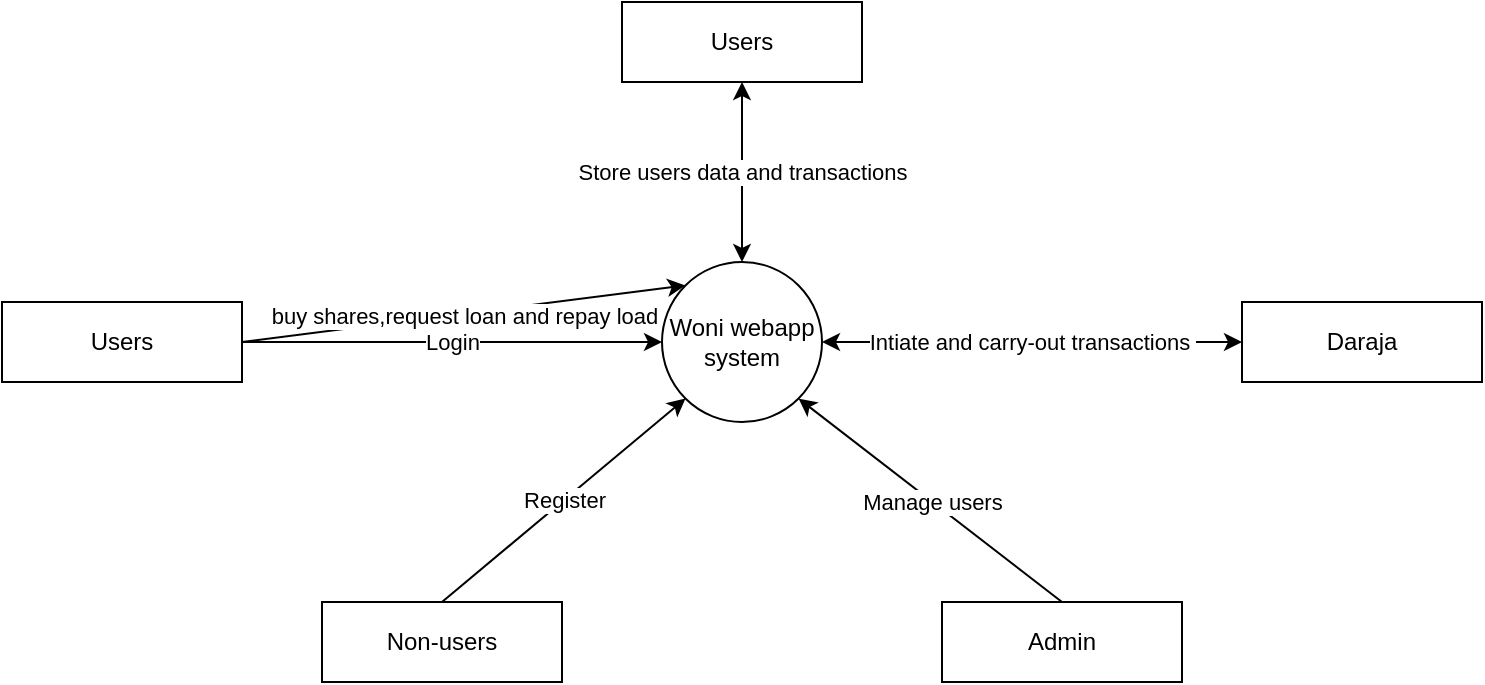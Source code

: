 <mxfile version="24.7.7">
  <diagram name="Page-1" id="_e8-4-aHgXZ9-eKVk7VA">
    <mxGraphModel dx="756" dy="410" grid="1" gridSize="10" guides="1" tooltips="1" connect="1" arrows="1" fold="1" page="1" pageScale="1" pageWidth="827" pageHeight="1169" math="0" shadow="0">
      <root>
        <mxCell id="0" />
        <mxCell id="1" parent="0" />
        <mxCell id="vE26ocIKEddvzMR-_8ut-1" value="Woni webapp&lt;div&gt;system&lt;/div&gt;" style="ellipse;whiteSpace=wrap;html=1;aspect=fixed;" vertex="1" parent="1">
          <mxGeometry x="350" y="180" width="80" height="80" as="geometry" />
        </mxCell>
        <mxCell id="vE26ocIKEddvzMR-_8ut-3" value="Users" style="rounded=0;whiteSpace=wrap;html=1;" vertex="1" parent="1">
          <mxGeometry x="330" y="50" width="120" height="40" as="geometry" />
        </mxCell>
        <mxCell id="vE26ocIKEddvzMR-_8ut-4" value="Daraja" style="rounded=0;whiteSpace=wrap;html=1;" vertex="1" parent="1">
          <mxGeometry x="640" y="200" width="120" height="40" as="geometry" />
        </mxCell>
        <mxCell id="vE26ocIKEddvzMR-_8ut-5" value="Non-users" style="rounded=0;whiteSpace=wrap;html=1;" vertex="1" parent="1">
          <mxGeometry x="180" y="350" width="120" height="40" as="geometry" />
        </mxCell>
        <mxCell id="vE26ocIKEddvzMR-_8ut-6" value="Users" style="rounded=0;whiteSpace=wrap;html=1;" vertex="1" parent="1">
          <mxGeometry x="20" y="200" width="120" height="40" as="geometry" />
        </mxCell>
        <mxCell id="vE26ocIKEddvzMR-_8ut-7" value="Admin" style="rounded=0;whiteSpace=wrap;html=1;" vertex="1" parent="1">
          <mxGeometry x="490" y="350" width="120" height="40" as="geometry" />
        </mxCell>
        <mxCell id="vE26ocIKEddvzMR-_8ut-9" value="" style="endArrow=classic;html=1;rounded=0;exitX=1;exitY=0.5;exitDx=0;exitDy=0;entryX=0;entryY=0.5;entryDx=0;entryDy=0;" edge="1" parent="1" source="vE26ocIKEddvzMR-_8ut-6" target="vE26ocIKEddvzMR-_8ut-1">
          <mxGeometry width="50" height="50" relative="1" as="geometry">
            <mxPoint x="360" y="240" as="sourcePoint" />
            <mxPoint x="410" y="190" as="targetPoint" />
          </mxGeometry>
        </mxCell>
        <mxCell id="vE26ocIKEddvzMR-_8ut-25" value="Login" style="edgeLabel;html=1;align=center;verticalAlign=middle;resizable=0;points=[];" vertex="1" connectable="0" parent="vE26ocIKEddvzMR-_8ut-9">
          <mxGeometry relative="1" as="geometry">
            <mxPoint as="offset" />
          </mxGeometry>
        </mxCell>
        <mxCell id="vE26ocIKEddvzMR-_8ut-10" value="" style="endArrow=classic;html=1;rounded=0;exitX=0.5;exitY=0;exitDx=0;exitDy=0;entryX=0;entryY=1;entryDx=0;entryDy=0;" edge="1" parent="1" source="vE26ocIKEddvzMR-_8ut-5" target="vE26ocIKEddvzMR-_8ut-1">
          <mxGeometry width="50" height="50" relative="1" as="geometry">
            <mxPoint x="290" y="230" as="sourcePoint" />
            <mxPoint x="360" y="230" as="targetPoint" />
          </mxGeometry>
        </mxCell>
        <mxCell id="vE26ocIKEddvzMR-_8ut-17" value="Register" style="edgeLabel;html=1;align=center;verticalAlign=middle;resizable=0;points=[];" vertex="1" connectable="0" parent="vE26ocIKEddvzMR-_8ut-10">
          <mxGeometry relative="1" as="geometry">
            <mxPoint as="offset" />
          </mxGeometry>
        </mxCell>
        <mxCell id="vE26ocIKEddvzMR-_8ut-11" value="" style="endArrow=classic;html=1;rounded=0;exitX=0.5;exitY=0;exitDx=0;exitDy=0;entryX=1;entryY=1;entryDx=0;entryDy=0;" edge="1" parent="1" source="vE26ocIKEddvzMR-_8ut-7" target="vE26ocIKEddvzMR-_8ut-1">
          <mxGeometry width="50" height="50" relative="1" as="geometry">
            <mxPoint x="290" y="320" as="sourcePoint" />
            <mxPoint x="372" y="258" as="targetPoint" />
          </mxGeometry>
        </mxCell>
        <mxCell id="vE26ocIKEddvzMR-_8ut-18" value="Manage users" style="edgeLabel;html=1;align=center;verticalAlign=middle;resizable=0;points=[];" vertex="1" connectable="0" parent="vE26ocIKEddvzMR-_8ut-11">
          <mxGeometry relative="1" as="geometry">
            <mxPoint as="offset" />
          </mxGeometry>
        </mxCell>
        <mxCell id="vE26ocIKEddvzMR-_8ut-14" value="" style="endArrow=classic;html=1;rounded=0;exitX=1;exitY=0.5;exitDx=0;exitDy=0;entryX=0;entryY=0;entryDx=0;entryDy=0;" edge="1" parent="1" source="vE26ocIKEddvzMR-_8ut-6" target="vE26ocIKEddvzMR-_8ut-1">
          <mxGeometry width="50" height="50" relative="1" as="geometry">
            <mxPoint x="190" y="230" as="sourcePoint" />
            <mxPoint x="360" y="230" as="targetPoint" />
          </mxGeometry>
        </mxCell>
        <mxCell id="vE26ocIKEddvzMR-_8ut-26" value="buy shares,request loan and repay load" style="edgeLabel;html=1;align=center;verticalAlign=middle;resizable=0;points=[];" vertex="1" connectable="0" parent="vE26ocIKEddvzMR-_8ut-14">
          <mxGeometry relative="1" as="geometry">
            <mxPoint y="1" as="offset" />
          </mxGeometry>
        </mxCell>
        <mxCell id="vE26ocIKEddvzMR-_8ut-20" value="" style="endArrow=classic;startArrow=classic;html=1;rounded=0;exitX=1;exitY=0.5;exitDx=0;exitDy=0;entryX=0;entryY=0.5;entryDx=0;entryDy=0;" edge="1" parent="1" source="vE26ocIKEddvzMR-_8ut-1" target="vE26ocIKEddvzMR-_8ut-4">
          <mxGeometry width="50" height="50" relative="1" as="geometry">
            <mxPoint x="360" y="240" as="sourcePoint" />
            <mxPoint x="410" y="190" as="targetPoint" />
          </mxGeometry>
        </mxCell>
        <mxCell id="vE26ocIKEddvzMR-_8ut-21" value="Intiate and carry-out transactions&amp;nbsp;" style="edgeLabel;html=1;align=center;verticalAlign=middle;resizable=0;points=[];" vertex="1" connectable="0" parent="vE26ocIKEddvzMR-_8ut-20">
          <mxGeometry relative="1" as="geometry">
            <mxPoint as="offset" />
          </mxGeometry>
        </mxCell>
        <mxCell id="vE26ocIKEddvzMR-_8ut-23" value="" style="endArrow=classic;startArrow=classic;html=1;rounded=0;exitX=0.5;exitY=1;exitDx=0;exitDy=0;entryX=0.5;entryY=0;entryDx=0;entryDy=0;" edge="1" parent="1" source="vE26ocIKEddvzMR-_8ut-3" target="vE26ocIKEddvzMR-_8ut-1">
          <mxGeometry width="50" height="50" relative="1" as="geometry">
            <mxPoint x="360" y="240" as="sourcePoint" />
            <mxPoint x="410" y="190" as="targetPoint" />
          </mxGeometry>
        </mxCell>
        <mxCell id="vE26ocIKEddvzMR-_8ut-27" value="Store users data and transactions" style="edgeLabel;html=1;align=center;verticalAlign=middle;resizable=0;points=[];" vertex="1" connectable="0" parent="vE26ocIKEddvzMR-_8ut-23">
          <mxGeometry relative="1" as="geometry">
            <mxPoint as="offset" />
          </mxGeometry>
        </mxCell>
      </root>
    </mxGraphModel>
  </diagram>
</mxfile>
